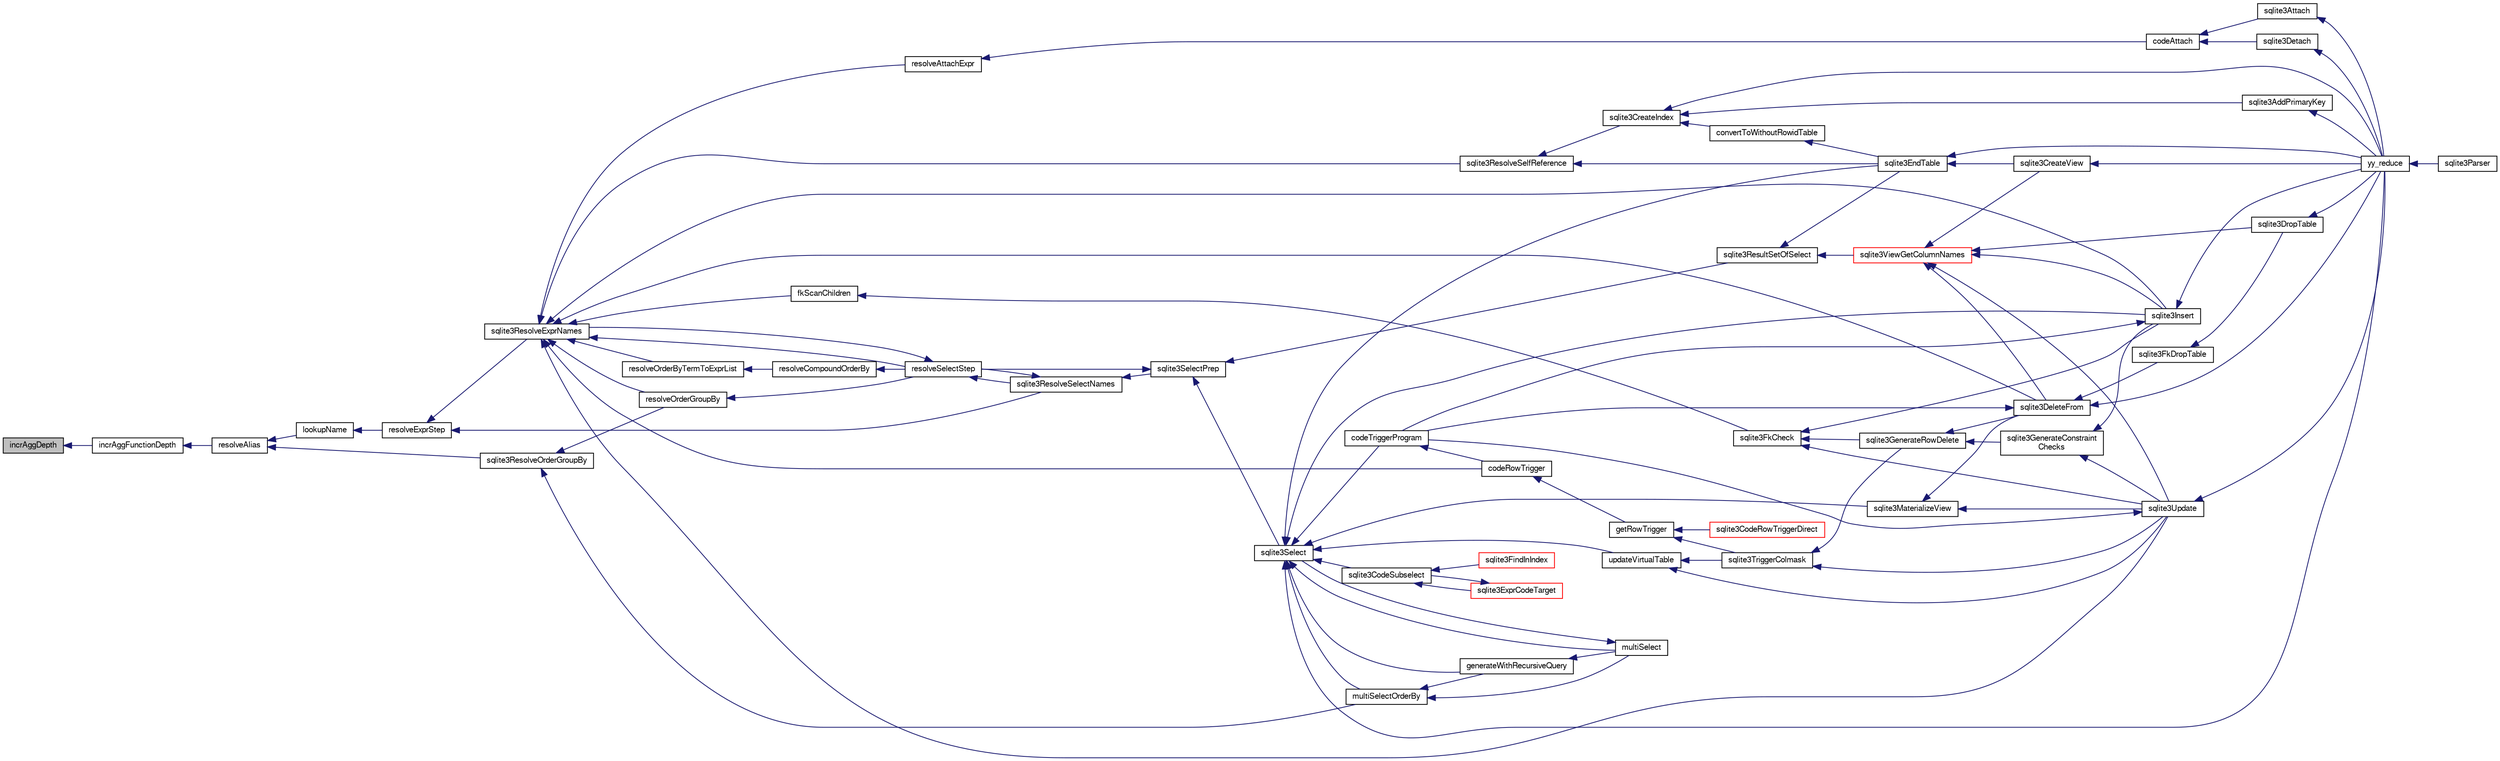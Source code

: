 digraph "incrAggDepth"
{
  edge [fontname="FreeSans",fontsize="10",labelfontname="FreeSans",labelfontsize="10"];
  node [fontname="FreeSans",fontsize="10",shape=record];
  rankdir="LR";
  Node139761 [label="incrAggDepth",height=0.2,width=0.4,color="black", fillcolor="grey75", style="filled", fontcolor="black"];
  Node139761 -> Node139762 [dir="back",color="midnightblue",fontsize="10",style="solid",fontname="FreeSans"];
  Node139762 [label="incrAggFunctionDepth",height=0.2,width=0.4,color="black", fillcolor="white", style="filled",URL="$sqlite3_8c.html#aeddf1db5c262b308a910713da0ef7d5c"];
  Node139762 -> Node139763 [dir="back",color="midnightblue",fontsize="10",style="solid",fontname="FreeSans"];
  Node139763 [label="resolveAlias",height=0.2,width=0.4,color="black", fillcolor="white", style="filled",URL="$sqlite3_8c.html#af5aa683bef5c0eff80a792aa8a968167"];
  Node139763 -> Node139764 [dir="back",color="midnightblue",fontsize="10",style="solid",fontname="FreeSans"];
  Node139764 [label="lookupName",height=0.2,width=0.4,color="black", fillcolor="white", style="filled",URL="$sqlite3_8c.html#a9ee032f52b5e8bb82a72b574af904999"];
  Node139764 -> Node139765 [dir="back",color="midnightblue",fontsize="10",style="solid",fontname="FreeSans"];
  Node139765 [label="resolveExprStep",height=0.2,width=0.4,color="black", fillcolor="white", style="filled",URL="$sqlite3_8c.html#a0687a8650fd8a4ebbf5c2c5a75a8fb13"];
  Node139765 -> Node139766 [dir="back",color="midnightblue",fontsize="10",style="solid",fontname="FreeSans"];
  Node139766 [label="sqlite3ResolveExprNames",height=0.2,width=0.4,color="black", fillcolor="white", style="filled",URL="$sqlite3_8c.html#a537cf717a3f847807d3a3fd65da636ad"];
  Node139766 -> Node139767 [dir="back",color="midnightblue",fontsize="10",style="solid",fontname="FreeSans"];
  Node139767 [label="resolveOrderByTermToExprList",height=0.2,width=0.4,color="black", fillcolor="white", style="filled",URL="$sqlite3_8c.html#ac7f7eabdc769257622ad90aac3e02fe6"];
  Node139767 -> Node139768 [dir="back",color="midnightblue",fontsize="10",style="solid",fontname="FreeSans"];
  Node139768 [label="resolveCompoundOrderBy",height=0.2,width=0.4,color="black", fillcolor="white", style="filled",URL="$sqlite3_8c.html#a462c5aa49cfd6aad6a92fa60ddefc569"];
  Node139768 -> Node139769 [dir="back",color="midnightblue",fontsize="10",style="solid",fontname="FreeSans"];
  Node139769 [label="resolveSelectStep",height=0.2,width=0.4,color="black", fillcolor="white", style="filled",URL="$sqlite3_8c.html#a0b9015a9e505c63fd104dcbad672c814"];
  Node139769 -> Node139766 [dir="back",color="midnightblue",fontsize="10",style="solid",fontname="FreeSans"];
  Node139769 -> Node139770 [dir="back",color="midnightblue",fontsize="10",style="solid",fontname="FreeSans"];
  Node139770 [label="sqlite3ResolveSelectNames",height=0.2,width=0.4,color="black", fillcolor="white", style="filled",URL="$sqlite3_8c.html#a0cf10c480643b1ab9eaa02056a400734"];
  Node139770 -> Node139769 [dir="back",color="midnightblue",fontsize="10",style="solid",fontname="FreeSans"];
  Node139770 -> Node139771 [dir="back",color="midnightblue",fontsize="10",style="solid",fontname="FreeSans"];
  Node139771 [label="sqlite3SelectPrep",height=0.2,width=0.4,color="black", fillcolor="white", style="filled",URL="$sqlite3_8c.html#aa4385bd53c0a43dea72fbc23cc78e1c6"];
  Node139771 -> Node139769 [dir="back",color="midnightblue",fontsize="10",style="solid",fontname="FreeSans"];
  Node139771 -> Node139772 [dir="back",color="midnightblue",fontsize="10",style="solid",fontname="FreeSans"];
  Node139772 [label="sqlite3ResultSetOfSelect",height=0.2,width=0.4,color="black", fillcolor="white", style="filled",URL="$sqlite3_8c.html#ade35a86757654a36498d74152aa2fda8"];
  Node139772 -> Node139773 [dir="back",color="midnightblue",fontsize="10",style="solid",fontname="FreeSans"];
  Node139773 [label="sqlite3EndTable",height=0.2,width=0.4,color="black", fillcolor="white", style="filled",URL="$sqlite3_8c.html#a7b5f2c66c0f0b6f819d970ca389768b0"];
  Node139773 -> Node139774 [dir="back",color="midnightblue",fontsize="10",style="solid",fontname="FreeSans"];
  Node139774 [label="sqlite3CreateView",height=0.2,width=0.4,color="black", fillcolor="white", style="filled",URL="$sqlite3_8c.html#a9d85cb00ff71dee5cd9a019503a6982e"];
  Node139774 -> Node139775 [dir="back",color="midnightblue",fontsize="10",style="solid",fontname="FreeSans"];
  Node139775 [label="yy_reduce",height=0.2,width=0.4,color="black", fillcolor="white", style="filled",URL="$sqlite3_8c.html#a7c419a9b25711c666a9a2449ef377f14"];
  Node139775 -> Node139776 [dir="back",color="midnightblue",fontsize="10",style="solid",fontname="FreeSans"];
  Node139776 [label="sqlite3Parser",height=0.2,width=0.4,color="black", fillcolor="white", style="filled",URL="$sqlite3_8c.html#a0327d71a5fabe0b6a343d78a2602e72a"];
  Node139773 -> Node139775 [dir="back",color="midnightblue",fontsize="10",style="solid",fontname="FreeSans"];
  Node139772 -> Node139777 [dir="back",color="midnightblue",fontsize="10",style="solid",fontname="FreeSans"];
  Node139777 [label="sqlite3ViewGetColumnNames",height=0.2,width=0.4,color="red", fillcolor="white", style="filled",URL="$sqlite3_8c.html#aebc7cd8d9e2bd174ae0a60363d3f6ce8"];
  Node139777 -> Node139774 [dir="back",color="midnightblue",fontsize="10",style="solid",fontname="FreeSans"];
  Node139777 -> Node139779 [dir="back",color="midnightblue",fontsize="10",style="solid",fontname="FreeSans"];
  Node139779 [label="sqlite3DropTable",height=0.2,width=0.4,color="black", fillcolor="white", style="filled",URL="$sqlite3_8c.html#a5534f77364b5568783c0e50db3c9defb"];
  Node139779 -> Node139775 [dir="back",color="midnightblue",fontsize="10",style="solid",fontname="FreeSans"];
  Node139777 -> Node139780 [dir="back",color="midnightblue",fontsize="10",style="solid",fontname="FreeSans"];
  Node139780 [label="sqlite3DeleteFrom",height=0.2,width=0.4,color="black", fillcolor="white", style="filled",URL="$sqlite3_8c.html#ab9b4b45349188b49eabb23f94608a091"];
  Node139780 -> Node139781 [dir="back",color="midnightblue",fontsize="10",style="solid",fontname="FreeSans"];
  Node139781 [label="sqlite3FkDropTable",height=0.2,width=0.4,color="black", fillcolor="white", style="filled",URL="$sqlite3_8c.html#a1218c6fc74e89152ceaa4760e82f5ef9"];
  Node139781 -> Node139779 [dir="back",color="midnightblue",fontsize="10",style="solid",fontname="FreeSans"];
  Node139780 -> Node139782 [dir="back",color="midnightblue",fontsize="10",style="solid",fontname="FreeSans"];
  Node139782 [label="codeTriggerProgram",height=0.2,width=0.4,color="black", fillcolor="white", style="filled",URL="$sqlite3_8c.html#a120801f59d9281d201d2ff4b2606836e"];
  Node139782 -> Node139783 [dir="back",color="midnightblue",fontsize="10",style="solid",fontname="FreeSans"];
  Node139783 [label="codeRowTrigger",height=0.2,width=0.4,color="black", fillcolor="white", style="filled",URL="$sqlite3_8c.html#a463cea5aaaf388b560b206570a0022fc"];
  Node139783 -> Node139784 [dir="back",color="midnightblue",fontsize="10",style="solid",fontname="FreeSans"];
  Node139784 [label="getRowTrigger",height=0.2,width=0.4,color="black", fillcolor="white", style="filled",URL="$sqlite3_8c.html#a69626ef20b540d1a2b19cf56f3f45689"];
  Node139784 -> Node139785 [dir="back",color="midnightblue",fontsize="10",style="solid",fontname="FreeSans"];
  Node139785 [label="sqlite3CodeRowTriggerDirect",height=0.2,width=0.4,color="red", fillcolor="white", style="filled",URL="$sqlite3_8c.html#ad92829f9001bcf89a0299dad5a48acd4"];
  Node139784 -> Node139792 [dir="back",color="midnightblue",fontsize="10",style="solid",fontname="FreeSans"];
  Node139792 [label="sqlite3TriggerColmask",height=0.2,width=0.4,color="black", fillcolor="white", style="filled",URL="$sqlite3_8c.html#acace8e99e37ae5e84ea03c65e820c540"];
  Node139792 -> Node139787 [dir="back",color="midnightblue",fontsize="10",style="solid",fontname="FreeSans"];
  Node139787 [label="sqlite3GenerateRowDelete",height=0.2,width=0.4,color="black", fillcolor="white", style="filled",URL="$sqlite3_8c.html#a2c76cbf3027fc18fdbb8cb4cd96b77d9"];
  Node139787 -> Node139780 [dir="back",color="midnightblue",fontsize="10",style="solid",fontname="FreeSans"];
  Node139787 -> Node139788 [dir="back",color="midnightblue",fontsize="10",style="solid",fontname="FreeSans"];
  Node139788 [label="sqlite3GenerateConstraint\lChecks",height=0.2,width=0.4,color="black", fillcolor="white", style="filled",URL="$sqlite3_8c.html#aef639c1e6a0c0a67ca6e7690ad931bd2"];
  Node139788 -> Node139789 [dir="back",color="midnightblue",fontsize="10",style="solid",fontname="FreeSans"];
  Node139789 [label="sqlite3Insert",height=0.2,width=0.4,color="black", fillcolor="white", style="filled",URL="$sqlite3_8c.html#a5b17c9c2000bae6bdff8e6be48d7dc2b"];
  Node139789 -> Node139782 [dir="back",color="midnightblue",fontsize="10",style="solid",fontname="FreeSans"];
  Node139789 -> Node139775 [dir="back",color="midnightblue",fontsize="10",style="solid",fontname="FreeSans"];
  Node139788 -> Node139790 [dir="back",color="midnightblue",fontsize="10",style="solid",fontname="FreeSans"];
  Node139790 [label="sqlite3Update",height=0.2,width=0.4,color="black", fillcolor="white", style="filled",URL="$sqlite3_8c.html#ac5aa67c46e8cc8174566fabe6809fafa"];
  Node139790 -> Node139782 [dir="back",color="midnightblue",fontsize="10",style="solid",fontname="FreeSans"];
  Node139790 -> Node139775 [dir="back",color="midnightblue",fontsize="10",style="solid",fontname="FreeSans"];
  Node139792 -> Node139790 [dir="back",color="midnightblue",fontsize="10",style="solid",fontname="FreeSans"];
  Node139780 -> Node139775 [dir="back",color="midnightblue",fontsize="10",style="solid",fontname="FreeSans"];
  Node139777 -> Node139789 [dir="back",color="midnightblue",fontsize="10",style="solid",fontname="FreeSans"];
  Node139777 -> Node139790 [dir="back",color="midnightblue",fontsize="10",style="solid",fontname="FreeSans"];
  Node139771 -> Node139796 [dir="back",color="midnightblue",fontsize="10",style="solid",fontname="FreeSans"];
  Node139796 [label="sqlite3Select",height=0.2,width=0.4,color="black", fillcolor="white", style="filled",URL="$sqlite3_8c.html#a2465ee8c956209ba4b272477b7c21a45"];
  Node139796 -> Node139797 [dir="back",color="midnightblue",fontsize="10",style="solid",fontname="FreeSans"];
  Node139797 [label="sqlite3CodeSubselect",height=0.2,width=0.4,color="black", fillcolor="white", style="filled",URL="$sqlite3_8c.html#aa69b46d2204a1d1b110107a1be12ee0c"];
  Node139797 -> Node139798 [dir="back",color="midnightblue",fontsize="10",style="solid",fontname="FreeSans"];
  Node139798 [label="sqlite3FindInIndex",height=0.2,width=0.4,color="red", fillcolor="white", style="filled",URL="$sqlite3_8c.html#af7d8c56ab0231f44bb5f87b3fafeffb2"];
  Node139797 -> Node139800 [dir="back",color="midnightblue",fontsize="10",style="solid",fontname="FreeSans"];
  Node139800 [label="sqlite3ExprCodeTarget",height=0.2,width=0.4,color="red", fillcolor="white", style="filled",URL="$sqlite3_8c.html#a4f308397a0a3ed299ed31aaa1ae2a293"];
  Node139800 -> Node139797 [dir="back",color="midnightblue",fontsize="10",style="solid",fontname="FreeSans"];
  Node139796 -> Node139773 [dir="back",color="midnightblue",fontsize="10",style="solid",fontname="FreeSans"];
  Node139796 -> Node139845 [dir="back",color="midnightblue",fontsize="10",style="solid",fontname="FreeSans"];
  Node139845 [label="sqlite3MaterializeView",height=0.2,width=0.4,color="black", fillcolor="white", style="filled",URL="$sqlite3_8c.html#a4557984b0b75f998fb0c3f231c9b1def"];
  Node139845 -> Node139780 [dir="back",color="midnightblue",fontsize="10",style="solid",fontname="FreeSans"];
  Node139845 -> Node139790 [dir="back",color="midnightblue",fontsize="10",style="solid",fontname="FreeSans"];
  Node139796 -> Node139789 [dir="back",color="midnightblue",fontsize="10",style="solid",fontname="FreeSans"];
  Node139796 -> Node139827 [dir="back",color="midnightblue",fontsize="10",style="solid",fontname="FreeSans"];
  Node139827 [label="generateWithRecursiveQuery",height=0.2,width=0.4,color="black", fillcolor="white", style="filled",URL="$sqlite3_8c.html#ade2c3663fa9c3b9676507984b9483942"];
  Node139827 -> Node139828 [dir="back",color="midnightblue",fontsize="10",style="solid",fontname="FreeSans"];
  Node139828 [label="multiSelect",height=0.2,width=0.4,color="black", fillcolor="white", style="filled",URL="$sqlite3_8c.html#a6456c61f3d9b2389738753cedfa24fa7"];
  Node139828 -> Node139796 [dir="back",color="midnightblue",fontsize="10",style="solid",fontname="FreeSans"];
  Node139796 -> Node139828 [dir="back",color="midnightblue",fontsize="10",style="solid",fontname="FreeSans"];
  Node139796 -> Node139829 [dir="back",color="midnightblue",fontsize="10",style="solid",fontname="FreeSans"];
  Node139829 [label="multiSelectOrderBy",height=0.2,width=0.4,color="black", fillcolor="white", style="filled",URL="$sqlite3_8c.html#afcdb8488c6f4dfdadaf9f04bca35b808"];
  Node139829 -> Node139827 [dir="back",color="midnightblue",fontsize="10",style="solid",fontname="FreeSans"];
  Node139829 -> Node139828 [dir="back",color="midnightblue",fontsize="10",style="solid",fontname="FreeSans"];
  Node139796 -> Node139782 [dir="back",color="midnightblue",fontsize="10",style="solid",fontname="FreeSans"];
  Node139796 -> Node139846 [dir="back",color="midnightblue",fontsize="10",style="solid",fontname="FreeSans"];
  Node139846 [label="updateVirtualTable",height=0.2,width=0.4,color="black", fillcolor="white", style="filled",URL="$sqlite3_8c.html#a740220531db9293c39a2cdd7da3f74e1"];
  Node139846 -> Node139792 [dir="back",color="midnightblue",fontsize="10",style="solid",fontname="FreeSans"];
  Node139846 -> Node139790 [dir="back",color="midnightblue",fontsize="10",style="solid",fontname="FreeSans"];
  Node139796 -> Node139775 [dir="back",color="midnightblue",fontsize="10",style="solid",fontname="FreeSans"];
  Node139766 -> Node139847 [dir="back",color="midnightblue",fontsize="10",style="solid",fontname="FreeSans"];
  Node139847 [label="resolveOrderGroupBy",height=0.2,width=0.4,color="black", fillcolor="white", style="filled",URL="$sqlite3_8c.html#a4dc8ed6177a5de887eae1010992e3d00"];
  Node139847 -> Node139769 [dir="back",color="midnightblue",fontsize="10",style="solid",fontname="FreeSans"];
  Node139766 -> Node139769 [dir="back",color="midnightblue",fontsize="10",style="solid",fontname="FreeSans"];
  Node139766 -> Node139848 [dir="back",color="midnightblue",fontsize="10",style="solid",fontname="FreeSans"];
  Node139848 [label="sqlite3ResolveSelfReference",height=0.2,width=0.4,color="black", fillcolor="white", style="filled",URL="$sqlite3_8c.html#ab524095a849de78f8728167d19336094"];
  Node139848 -> Node139773 [dir="back",color="midnightblue",fontsize="10",style="solid",fontname="FreeSans"];
  Node139848 -> Node139807 [dir="back",color="midnightblue",fontsize="10",style="solid",fontname="FreeSans"];
  Node139807 [label="sqlite3CreateIndex",height=0.2,width=0.4,color="black", fillcolor="white", style="filled",URL="$sqlite3_8c.html#a8dbe5e590ab6c58a8c45f34f7c81e825"];
  Node139807 -> Node139808 [dir="back",color="midnightblue",fontsize="10",style="solid",fontname="FreeSans"];
  Node139808 [label="sqlite3AddPrimaryKey",height=0.2,width=0.4,color="black", fillcolor="white", style="filled",URL="$sqlite3_8c.html#af2b0672c3379d2a7d927d210ae0ade62"];
  Node139808 -> Node139775 [dir="back",color="midnightblue",fontsize="10",style="solid",fontname="FreeSans"];
  Node139807 -> Node139809 [dir="back",color="midnightblue",fontsize="10",style="solid",fontname="FreeSans"];
  Node139809 [label="convertToWithoutRowidTable",height=0.2,width=0.4,color="black", fillcolor="white", style="filled",URL="$sqlite3_8c.html#a0d41effc4e4a0ba740429a08f6747313"];
  Node139809 -> Node139773 [dir="back",color="midnightblue",fontsize="10",style="solid",fontname="FreeSans"];
  Node139807 -> Node139775 [dir="back",color="midnightblue",fontsize="10",style="solid",fontname="FreeSans"];
  Node139766 -> Node139849 [dir="back",color="midnightblue",fontsize="10",style="solid",fontname="FreeSans"];
  Node139849 [label="resolveAttachExpr",height=0.2,width=0.4,color="black", fillcolor="white", style="filled",URL="$sqlite3_8c.html#a2b0ae2ee3fae38ccc805f582a9ce38f5"];
  Node139849 -> Node139822 [dir="back",color="midnightblue",fontsize="10",style="solid",fontname="FreeSans"];
  Node139822 [label="codeAttach",height=0.2,width=0.4,color="black", fillcolor="white", style="filled",URL="$sqlite3_8c.html#ade4e9e30d828a19c191fdcb098676d5b"];
  Node139822 -> Node139823 [dir="back",color="midnightblue",fontsize="10",style="solid",fontname="FreeSans"];
  Node139823 [label="sqlite3Detach",height=0.2,width=0.4,color="black", fillcolor="white", style="filled",URL="$sqlite3_8c.html#ab1a5a0b01c7560aef5e0b8603a68747d"];
  Node139823 -> Node139775 [dir="back",color="midnightblue",fontsize="10",style="solid",fontname="FreeSans"];
  Node139822 -> Node139824 [dir="back",color="midnightblue",fontsize="10",style="solid",fontname="FreeSans"];
  Node139824 [label="sqlite3Attach",height=0.2,width=0.4,color="black", fillcolor="white", style="filled",URL="$sqlite3_8c.html#ae0907fe0b43cc1b4c7e6a16213e8546f"];
  Node139824 -> Node139775 [dir="back",color="midnightblue",fontsize="10",style="solid",fontname="FreeSans"];
  Node139766 -> Node139780 [dir="back",color="midnightblue",fontsize="10",style="solid",fontname="FreeSans"];
  Node139766 -> Node139816 [dir="back",color="midnightblue",fontsize="10",style="solid",fontname="FreeSans"];
  Node139816 [label="fkScanChildren",height=0.2,width=0.4,color="black", fillcolor="white", style="filled",URL="$sqlite3_8c.html#a67c9dcb484336b3155e7a82a037d4691"];
  Node139816 -> Node139817 [dir="back",color="midnightblue",fontsize="10",style="solid",fontname="FreeSans"];
  Node139817 [label="sqlite3FkCheck",height=0.2,width=0.4,color="black", fillcolor="white", style="filled",URL="$sqlite3_8c.html#aa38fb76c7d6f48f19772877a41703b92"];
  Node139817 -> Node139787 [dir="back",color="midnightblue",fontsize="10",style="solid",fontname="FreeSans"];
  Node139817 -> Node139789 [dir="back",color="midnightblue",fontsize="10",style="solid",fontname="FreeSans"];
  Node139817 -> Node139790 [dir="back",color="midnightblue",fontsize="10",style="solid",fontname="FreeSans"];
  Node139766 -> Node139789 [dir="back",color="midnightblue",fontsize="10",style="solid",fontname="FreeSans"];
  Node139766 -> Node139783 [dir="back",color="midnightblue",fontsize="10",style="solid",fontname="FreeSans"];
  Node139766 -> Node139790 [dir="back",color="midnightblue",fontsize="10",style="solid",fontname="FreeSans"];
  Node139765 -> Node139770 [dir="back",color="midnightblue",fontsize="10",style="solid",fontname="FreeSans"];
  Node139763 -> Node139850 [dir="back",color="midnightblue",fontsize="10",style="solid",fontname="FreeSans"];
  Node139850 [label="sqlite3ResolveOrderGroupBy",height=0.2,width=0.4,color="black", fillcolor="white", style="filled",URL="$sqlite3_8c.html#a2a1f1cd476b6007d2b2b0a9160dfb1eb"];
  Node139850 -> Node139847 [dir="back",color="midnightblue",fontsize="10",style="solid",fontname="FreeSans"];
  Node139850 -> Node139829 [dir="back",color="midnightblue",fontsize="10",style="solid",fontname="FreeSans"];
}
